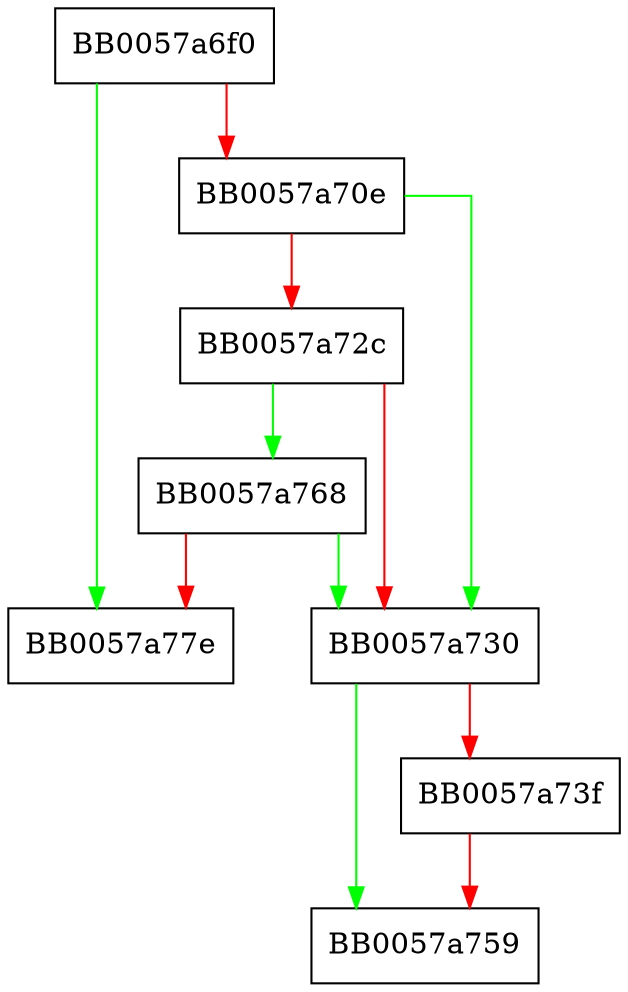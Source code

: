digraph ossl_dh_key_todata {
  node [shape="box"];
  graph [splines=ortho];
  BB0057a6f0 -> BB0057a77e [color="green"];
  BB0057a6f0 -> BB0057a70e [color="red"];
  BB0057a70e -> BB0057a730 [color="green"];
  BB0057a70e -> BB0057a72c [color="red"];
  BB0057a72c -> BB0057a768 [color="green"];
  BB0057a72c -> BB0057a730 [color="red"];
  BB0057a730 -> BB0057a759 [color="green"];
  BB0057a730 -> BB0057a73f [color="red"];
  BB0057a73f -> BB0057a759 [color="red"];
  BB0057a768 -> BB0057a730 [color="green"];
  BB0057a768 -> BB0057a77e [color="red"];
}